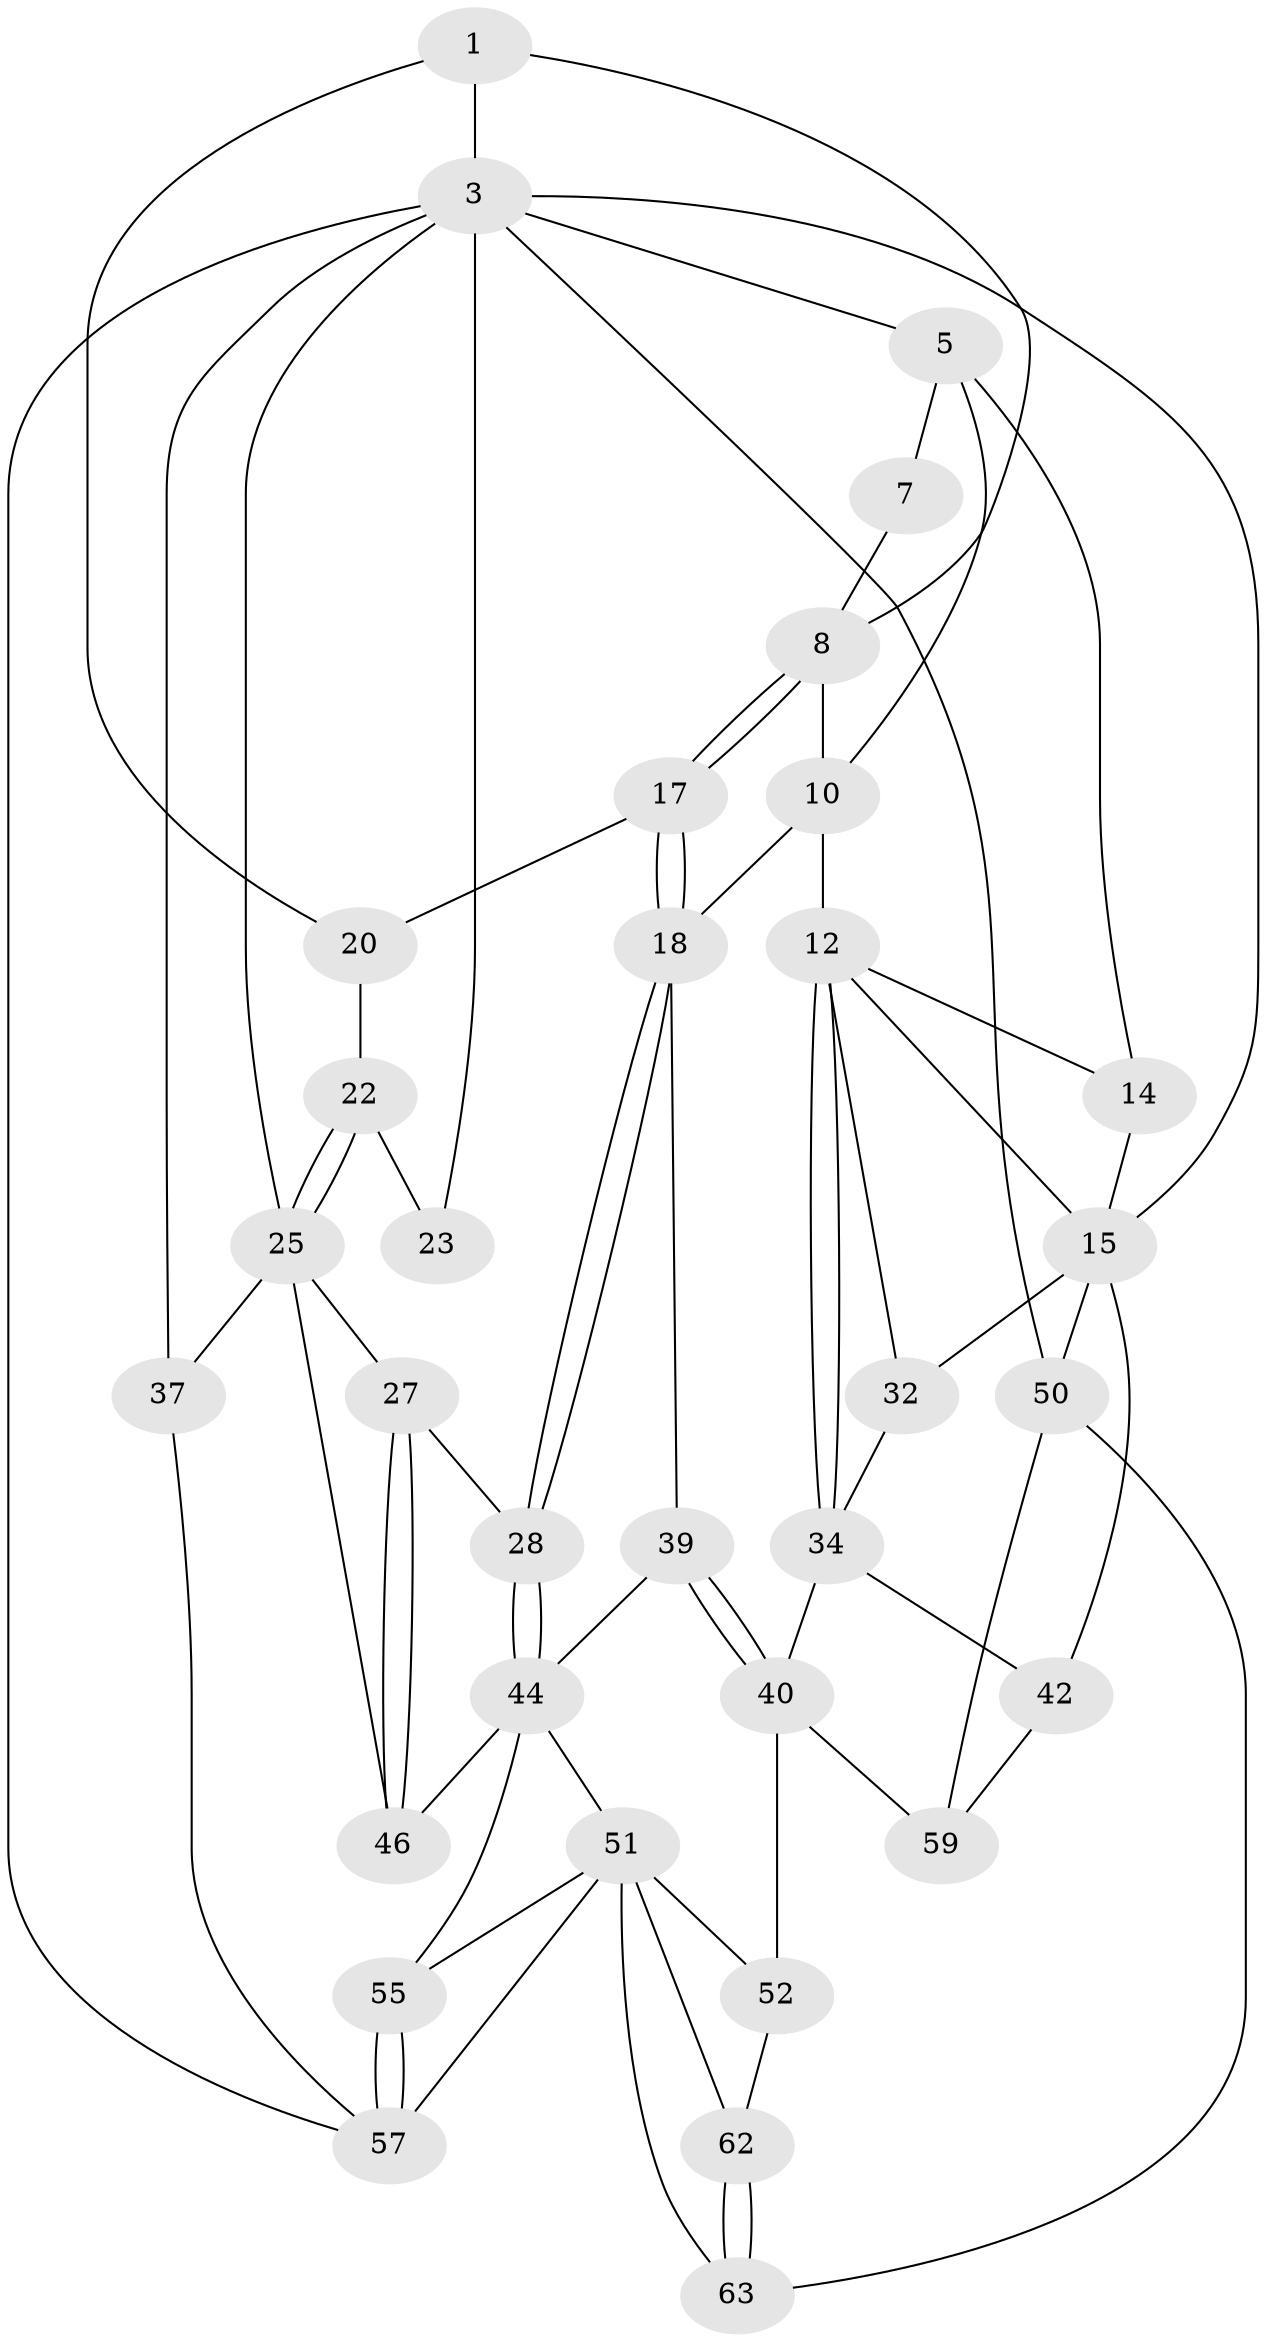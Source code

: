 // original degree distribution, {3: 0.045454545454545456, 6: 0.19696969696969696, 5: 0.5606060606060606, 4: 0.19696969696969696}
// Generated by graph-tools (version 1.1) at 2025/21/03/04/25 18:21:06]
// undirected, 33 vertices, 71 edges
graph export_dot {
graph [start="1"]
  node [color=gray90,style=filled];
  1 [pos="+0.7392288897063808+0",super="+2"];
  3 [pos="+1+0",super="+24+4+47"];
  5 [pos="+0.22488565088499937+0",super="+6"];
  7 [pos="+0.6795724893534905+0"];
  8 [pos="+0.6852981881017177+0.19523250737928693",super="+9"];
  10 [pos="+0.40457466398708797+0.14715661896653845",super="+11"];
  12 [pos="+0.28183247778872705+0.30227830005663187",super="+13"];
  14 [pos="+0.128907515036724+0.15205534947537452"];
  15 [pos="+0+0.1513651333831854",super="+33+16"];
  17 [pos="+0.6862812404610711+0.19662493735871334"];
  18 [pos="+0.6332256144736781+0.28733228785163667",super="+19"];
  20 [pos="+1+0",super="+21"];
  22 [pos="+0.7846547528675077+0.24966355765678638"];
  23 [pos="+0.8249549571669161+0.23554158858607918"];
  25 [pos="+0.8081820275001366+0.34624010827550095",super="+26"];
  27 [pos="+0.7559356795665892+0.452619769602097"];
  28 [pos="+0.673506062453828+0.4750224134525539"];
  32 [pos="+0+0.40278561990557327"];
  34 [pos="+0.15020752851716035+0.6398376701566492",super="+41+35"];
  37 [pos="+1+0.5173875553035934",super="+48"];
  39 [pos="+0.4613835891134571+0.5226674804439798"];
  40 [pos="+0.27729333536564615+0.6613044526146675",super="+54"];
  42 [pos="+0+0.7094141523554146",super="+58"];
  44 [pos="+0.6183255754983561+0.5240195422164026",super="+45+49"];
  46 [pos="+0.8773004297302575+0.5579915895203451"];
  50 [pos="+0+1",super="+64"];
  51 [pos="+0.5424762478990721+0.7370976698596646",super="+56"];
  52 [pos="+0.49847275952577014+0.8031426367787585",super="+53"];
  55 [pos="+0.7809769213149408+0.7849632482697976"];
  57 [pos="+0.8082055356463468+0.8010191084285195",super="+65"];
  59 [pos="+0.2039007127996683+0.9065084160135878"];
  62 [pos="+0.38531014910201056+1"];
  63 [pos="+0.3629015965096502+1"];
  1 -- 8;
  1 -- 3;
  1 -- 20;
  3 -- 25;
  3 -- 37 [weight=2];
  3 -- 23;
  3 -- 50 [weight=2];
  3 -- 5;
  3 -- 15;
  3 -- 57;
  5 -- 14;
  5 -- 10;
  5 -- 7;
  7 -- 8;
  8 -- 17;
  8 -- 17;
  8 -- 10;
  10 -- 18;
  10 -- 12;
  12 -- 34 [weight=2];
  12 -- 34;
  12 -- 32;
  12 -- 14;
  12 -- 15;
  14 -- 15;
  15 -- 32;
  15 -- 42;
  15 -- 50;
  17 -- 18;
  17 -- 18;
  17 -- 20;
  18 -- 28;
  18 -- 28;
  18 -- 39;
  20 -- 22;
  22 -- 23;
  22 -- 25;
  22 -- 25;
  25 -- 27;
  25 -- 37;
  25 -- 46;
  27 -- 28;
  27 -- 46;
  27 -- 46;
  28 -- 44;
  28 -- 44;
  32 -- 34;
  34 -- 40;
  34 -- 42 [weight=2];
  37 -- 57;
  39 -- 40;
  39 -- 40;
  39 -- 44;
  40 -- 59;
  40 -- 52;
  42 -- 59;
  44 -- 51;
  44 -- 46;
  44 -- 55;
  50 -- 59;
  50 -- 63;
  51 -- 52 [weight=2];
  51 -- 55;
  51 -- 57;
  51 -- 62;
  51 -- 63;
  52 -- 62;
  55 -- 57;
  55 -- 57;
  62 -- 63;
  62 -- 63;
}

